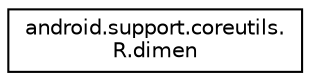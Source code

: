 digraph "Graphical Class Hierarchy"
{
 // INTERACTIVE_SVG=YES
 // LATEX_PDF_SIZE
  edge [fontname="Helvetica",fontsize="10",labelfontname="Helvetica",labelfontsize="10"];
  node [fontname="Helvetica",fontsize="10",shape=record];
  rankdir="LR";
  Node0 [label="android.support.coreutils.\lR.dimen",height=0.2,width=0.4,color="black", fillcolor="white", style="filled",URL="$classandroid_1_1support_1_1coreutils_1_1_r_1_1dimen.html",tooltip=" "];
}

